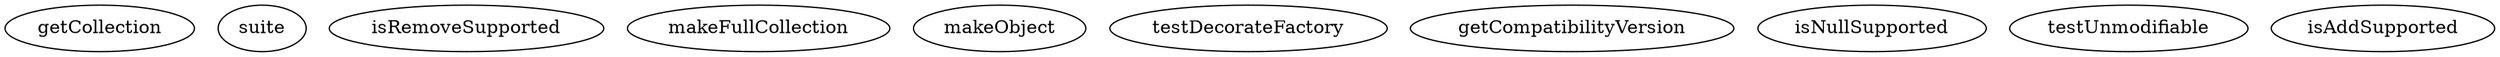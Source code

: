 digraph G {
getCollection;
suite;
isRemoveSupported;
makeFullCollection;
makeObject;
testDecorateFactory;
getCompatibilityVersion;
isNullSupported;
testUnmodifiable;
isAddSupported;
}